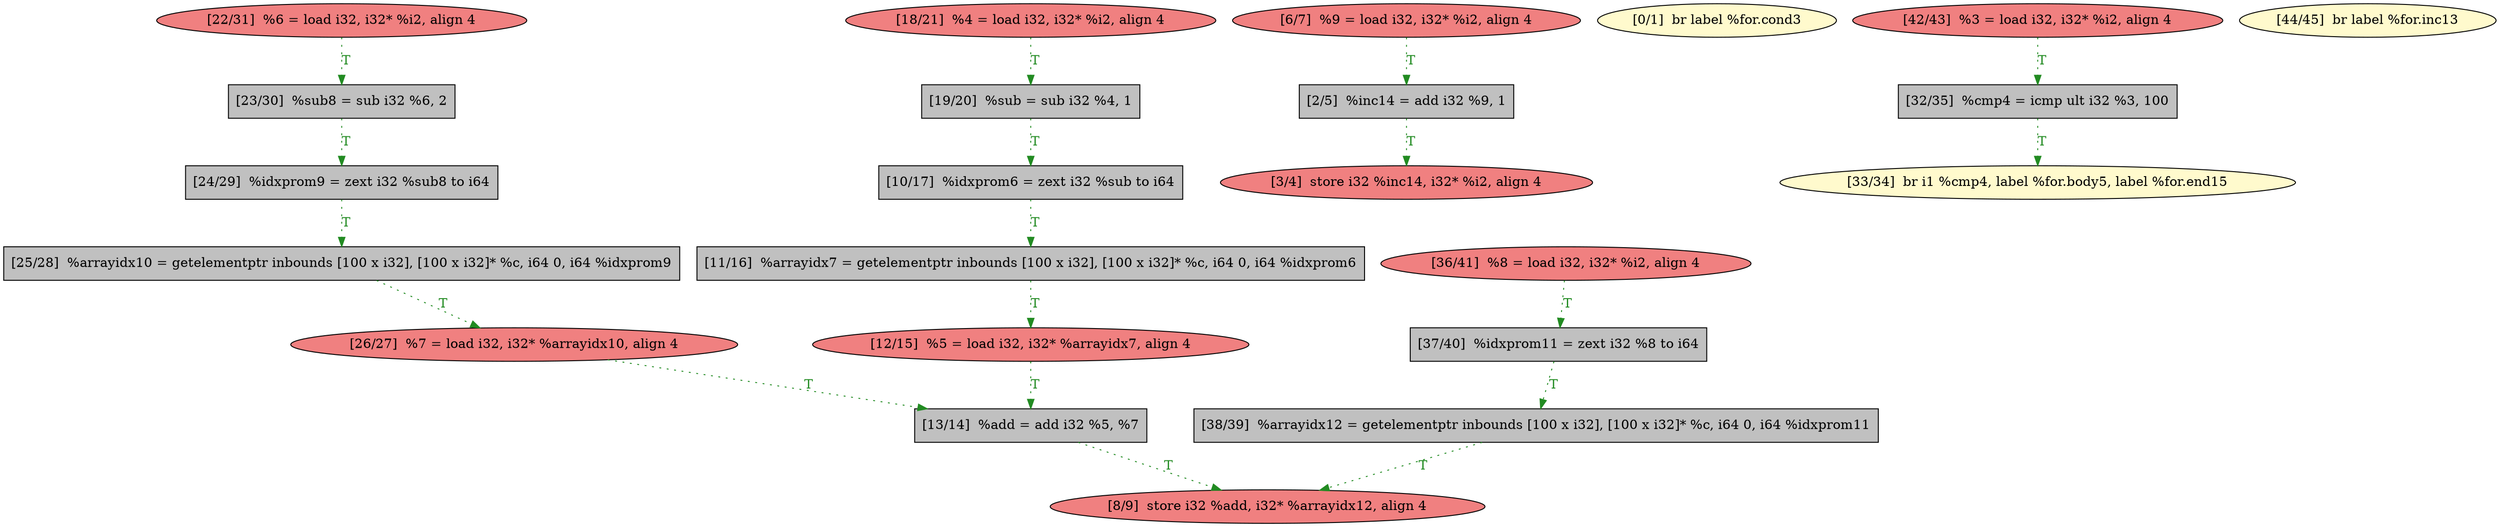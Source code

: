 
digraph G {


node365 [fillcolor=grey,label="[37/40]  %idxprom11 = zext i32 %8 to i64",shape=rectangle,style=filled ]
node363 [fillcolor=lightcoral,label="[26/27]  %7 = load i32, i32* %arrayidx10, align 4",shape=ellipse,style=filled ]
node361 [fillcolor=lightcoral,label="[3/4]  store i32 %inc14, i32* %i2, align 4",shape=ellipse,style=filled ]
node347 [fillcolor=grey,label="[10/17]  %idxprom6 = zext i32 %sub to i64",shape=rectangle,style=filled ]
node348 [fillcolor=lightcoral,label="[18/21]  %4 = load i32, i32* %i2, align 4",shape=ellipse,style=filled ]
node345 [fillcolor=lightcoral,label="[6/7]  %9 = load i32, i32* %i2, align 4",shape=ellipse,style=filled ]
node349 [fillcolor=lightcoral,label="[22/31]  %6 = load i32, i32* %i2, align 4",shape=ellipse,style=filled ]
node346 [fillcolor=lightcoral,label="[8/9]  store i32 %add, i32* %arrayidx12, align 4",shape=ellipse,style=filled ]
node352 [fillcolor=lightcoral,label="[36/41]  %8 = load i32, i32* %i2, align 4",shape=ellipse,style=filled ]
node356 [fillcolor=grey,label="[11/16]  %arrayidx7 = getelementptr inbounds [100 x i32], [100 x i32]* %c, i64 0, i64 %idxprom6",shape=rectangle,style=filled ]
node343 [fillcolor=lemonchiffon,label="[0/1]  br label %for.cond3",shape=ellipse,style=filled ]
node344 [fillcolor=grey,label="[2/5]  %inc14 = add i32 %9, 1",shape=rectangle,style=filled ]
node364 [fillcolor=grey,label="[24/29]  %idxprom9 = zext i32 %sub8 to i64",shape=rectangle,style=filled ]
node351 [fillcolor=grey,label="[32/35]  %cmp4 = icmp ult i32 %3, 100",shape=rectangle,style=filled ]
node350 [fillcolor=grey,label="[19/20]  %sub = sub i32 %4, 1",shape=rectangle,style=filled ]
node353 [fillcolor=lightcoral,label="[42/43]  %3 = load i32, i32* %i2, align 4",shape=ellipse,style=filled ]
node354 [fillcolor=lemonchiffon,label="[33/34]  br i1 %cmp4, label %for.body5, label %for.end15",shape=ellipse,style=filled ]
node357 [fillcolor=grey,label="[23/30]  %sub8 = sub i32 %6, 2",shape=rectangle,style=filled ]
node360 [fillcolor=grey,label="[25/28]  %arrayidx10 = getelementptr inbounds [100 x i32], [100 x i32]* %c, i64 0, i64 %idxprom9",shape=rectangle,style=filled ]
node355 [fillcolor=lemonchiffon,label="[44/45]  br label %for.inc13",shape=ellipse,style=filled ]
node362 [fillcolor=grey,label="[13/14]  %add = add i32 %5, %7",shape=rectangle,style=filled ]
node359 [fillcolor=lightcoral,label="[12/15]  %5 = load i32, i32* %arrayidx7, align 4",shape=ellipse,style=filled ]
node358 [fillcolor=grey,label="[38/39]  %arrayidx12 = getelementptr inbounds [100 x i32], [100 x i32]* %c, i64 0, i64 %idxprom11",shape=rectangle,style=filled ]

node362->node346 [style=dotted,color=forestgreen,label="T",fontcolor=forestgreen ]
node360->node363 [style=dotted,color=forestgreen,label="T",fontcolor=forestgreen ]
node348->node350 [style=dotted,color=forestgreen,label="T",fontcolor=forestgreen ]
node345->node344 [style=dotted,color=forestgreen,label="T",fontcolor=forestgreen ]
node357->node364 [style=dotted,color=forestgreen,label="T",fontcolor=forestgreen ]
node356->node359 [style=dotted,color=forestgreen,label="T",fontcolor=forestgreen ]
node347->node356 [style=dotted,color=forestgreen,label="T",fontcolor=forestgreen ]
node344->node361 [style=dotted,color=forestgreen,label="T",fontcolor=forestgreen ]
node350->node347 [style=dotted,color=forestgreen,label="T",fontcolor=forestgreen ]
node349->node357 [style=dotted,color=forestgreen,label="T",fontcolor=forestgreen ]
node351->node354 [style=dotted,color=forestgreen,label="T",fontcolor=forestgreen ]
node353->node351 [style=dotted,color=forestgreen,label="T",fontcolor=forestgreen ]
node352->node365 [style=dotted,color=forestgreen,label="T",fontcolor=forestgreen ]
node358->node346 [style=dotted,color=forestgreen,label="T",fontcolor=forestgreen ]
node365->node358 [style=dotted,color=forestgreen,label="T",fontcolor=forestgreen ]
node364->node360 [style=dotted,color=forestgreen,label="T",fontcolor=forestgreen ]
node363->node362 [style=dotted,color=forestgreen,label="T",fontcolor=forestgreen ]
node359->node362 [style=dotted,color=forestgreen,label="T",fontcolor=forestgreen ]


}
